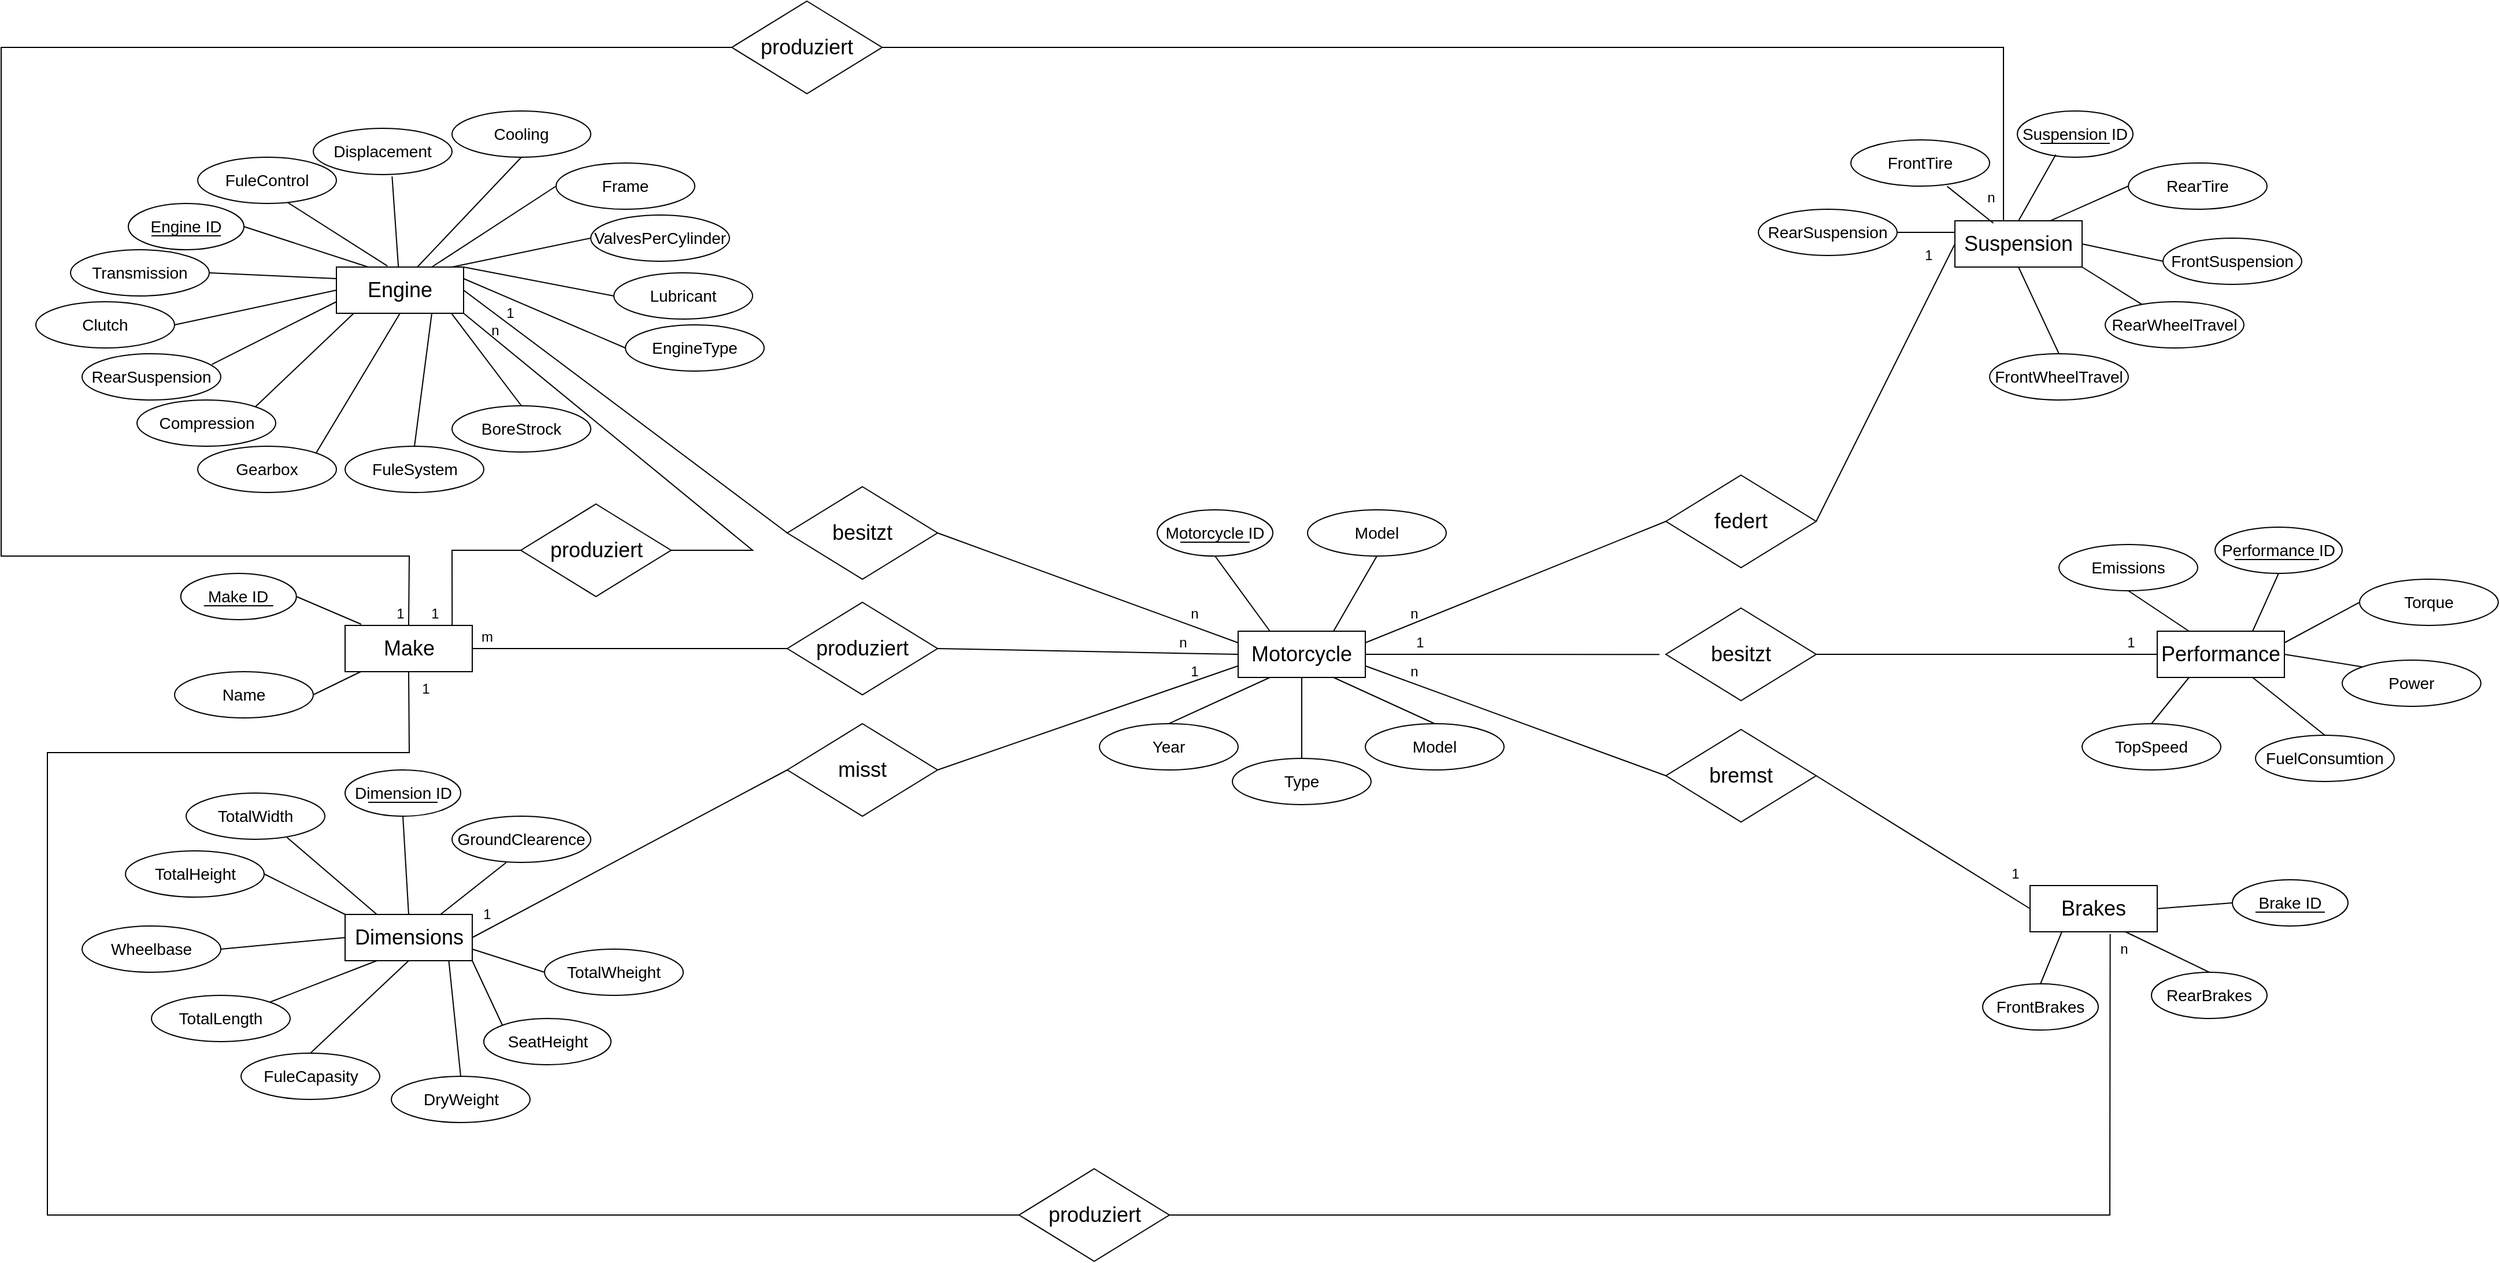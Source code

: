 <mxfile version="26.0.16">
  <diagram id="C5RBs43oDa-KdzZeNtuy" name="Page-1">
    <mxGraphModel dx="5002" dy="1732" grid="1" gridSize="10" guides="1" tooltips="1" connect="1" arrows="1" fold="1" page="1" pageScale="1" pageWidth="827" pageHeight="1169" math="0" shadow="0">
      <root>
        <mxCell id="WIyWlLk6GJQsqaUBKTNV-0" />
        <mxCell id="WIyWlLk6GJQsqaUBKTNV-1" parent="WIyWlLk6GJQsqaUBKTNV-0" />
        <mxCell id="6ca-6jNYplKiAOESxt2s-0" value="&lt;font style=&quot;font-size: 18px;&quot;&gt;Brakes&lt;/font&gt;" style="rounded=0;whiteSpace=wrap;html=1;" parent="WIyWlLk6GJQsqaUBKTNV-1" vertex="1">
          <mxGeometry x="355" y="765" width="110" height="40" as="geometry" />
        </mxCell>
        <mxCell id="6ca-6jNYplKiAOESxt2s-2" value="&lt;font style=&quot;font-size: 18px;&quot;&gt;Engine&lt;/font&gt;" style="rounded=0;whiteSpace=wrap;html=1;" parent="WIyWlLk6GJQsqaUBKTNV-1" vertex="1">
          <mxGeometry x="-1110" y="230" width="110" height="40" as="geometry" />
        </mxCell>
        <mxCell id="6ca-6jNYplKiAOESxt2s-6" value="&lt;font style=&quot;font-size: 18px;&quot;&gt;Suspension&lt;/font&gt;" style="rounded=0;whiteSpace=wrap;html=1;" parent="WIyWlLk6GJQsqaUBKTNV-1" vertex="1">
          <mxGeometry x="290" y="190" width="110" height="40" as="geometry" />
        </mxCell>
        <mxCell id="6ca-6jNYplKiAOESxt2s-8" value="&lt;font style=&quot;font-size: 18px;&quot;&gt;Motorcycle&lt;/font&gt;" style="rounded=0;whiteSpace=wrap;html=1;" parent="WIyWlLk6GJQsqaUBKTNV-1" vertex="1">
          <mxGeometry x="-330" y="545" width="110" height="40" as="geometry" />
        </mxCell>
        <mxCell id="6ca-6jNYplKiAOESxt2s-9" value="&lt;span style=&quot;font-size: 18px;&quot;&gt;Performance&lt;/span&gt;" style="rounded=0;whiteSpace=wrap;html=1;" parent="WIyWlLk6GJQsqaUBKTNV-1" vertex="1">
          <mxGeometry x="465" y="545" width="110" height="40" as="geometry" />
        </mxCell>
        <mxCell id="6ca-6jNYplKiAOESxt2s-10" value="&lt;font style=&quot;font-size: 18px;&quot;&gt;Dimensions&lt;/font&gt;" style="rounded=0;whiteSpace=wrap;html=1;" parent="WIyWlLk6GJQsqaUBKTNV-1" vertex="1">
          <mxGeometry x="-1102.5" y="790" width="110" height="40" as="geometry" />
        </mxCell>
        <mxCell id="6ca-6jNYplKiAOESxt2s-13" value="&lt;font style=&quot;font-size: 14px;&quot;&gt;FrontBrakes&lt;/font&gt;" style="ellipse;whiteSpace=wrap;html=1;align=center;" parent="WIyWlLk6GJQsqaUBKTNV-1" vertex="1">
          <mxGeometry x="314" y="850" width="100" height="40" as="geometry" />
        </mxCell>
        <mxCell id="6ca-6jNYplKiAOESxt2s-14" value="&lt;font style=&quot;font-size: 14px;&quot;&gt;RearBrakes&lt;/font&gt;" style="ellipse;whiteSpace=wrap;html=1;align=center;" parent="WIyWlLk6GJQsqaUBKTNV-1" vertex="1">
          <mxGeometry x="460" y="840" width="100" height="40" as="geometry" />
        </mxCell>
        <mxCell id="6ca-6jNYplKiAOESxt2s-19" value="" style="group" parent="WIyWlLk6GJQsqaUBKTNV-1" vertex="1" connectable="0">
          <mxGeometry x="530" y="760" width="100" height="40" as="geometry" />
        </mxCell>
        <mxCell id="6ca-6jNYplKiAOESxt2s-23" value="" style="group" parent="6ca-6jNYplKiAOESxt2s-19" vertex="1" connectable="0">
          <mxGeometry width="100" height="40" as="geometry" />
        </mxCell>
        <mxCell id="6ca-6jNYplKiAOESxt2s-12" value="&lt;font style=&quot;font-size: 14px;&quot;&gt;Brake ID&lt;/font&gt;" style="ellipse;whiteSpace=wrap;html=1;align=center;" parent="6ca-6jNYplKiAOESxt2s-23" vertex="1">
          <mxGeometry width="100" height="40" as="geometry" />
        </mxCell>
        <mxCell id="6ca-6jNYplKiAOESxt2s-18" value="" style="line;strokeWidth=1;rotatable=0;dashed=0;labelPosition=right;align=left;verticalAlign=middle;spacingTop=0;spacingLeft=6;points=[];portConstraint=eastwest;" parent="6ca-6jNYplKiAOESxt2s-23" vertex="1">
          <mxGeometry x="20" y="23" width="60" height="10" as="geometry" />
        </mxCell>
        <mxCell id="6ca-6jNYplKiAOESxt2s-25" value="" style="group" parent="WIyWlLk6GJQsqaUBKTNV-1" vertex="1" connectable="0">
          <mxGeometry x="344" y="95" width="100" height="40" as="geometry" />
        </mxCell>
        <mxCell id="6ca-6jNYplKiAOESxt2s-26" value="" style="group" parent="6ca-6jNYplKiAOESxt2s-25" vertex="1" connectable="0">
          <mxGeometry width="100" height="40" as="geometry" />
        </mxCell>
        <mxCell id="6ca-6jNYplKiAOESxt2s-27" value="&lt;font style=&quot;font-size: 14px;&quot;&gt;Suspension ID&lt;/font&gt;" style="ellipse;whiteSpace=wrap;html=1;align=center;" parent="6ca-6jNYplKiAOESxt2s-26" vertex="1">
          <mxGeometry width="100" height="40" as="geometry" />
        </mxCell>
        <mxCell id="6ca-6jNYplKiAOESxt2s-28" value="" style="line;strokeWidth=1;rotatable=0;dashed=0;labelPosition=right;align=left;verticalAlign=middle;spacingTop=0;spacingLeft=6;points=[];portConstraint=eastwest;" parent="6ca-6jNYplKiAOESxt2s-26" vertex="1">
          <mxGeometry x="20" y="23" width="60" height="10" as="geometry" />
        </mxCell>
        <mxCell id="6ca-6jNYplKiAOESxt2s-29" value="&lt;font style=&quot;font-size: 14px;&quot;&gt;FrontSuspension&lt;/font&gt;" style="ellipse;whiteSpace=wrap;html=1;align=center;" parent="WIyWlLk6GJQsqaUBKTNV-1" vertex="1">
          <mxGeometry x="470" y="205" width="120" height="40" as="geometry" />
        </mxCell>
        <mxCell id="6ca-6jNYplKiAOESxt2s-30" value="&lt;font style=&quot;font-size: 14px;&quot;&gt;RearSuspension&lt;/font&gt;" style="ellipse;whiteSpace=wrap;html=1;align=center;" parent="WIyWlLk6GJQsqaUBKTNV-1" vertex="1">
          <mxGeometry x="120" y="180" width="120" height="40" as="geometry" />
        </mxCell>
        <mxCell id="6ca-6jNYplKiAOESxt2s-31" value="&lt;span style=&quot;font-size: 14px;&quot;&gt;RearWheelTravel&lt;/span&gt;" style="ellipse;whiteSpace=wrap;html=1;align=center;" parent="WIyWlLk6GJQsqaUBKTNV-1" vertex="1">
          <mxGeometry x="420" y="260" width="120" height="40" as="geometry" />
        </mxCell>
        <mxCell id="6ca-6jNYplKiAOESxt2s-32" value="&lt;span style=&quot;font-size: 14px;&quot;&gt;FrontWheelTravel&lt;/span&gt;" style="ellipse;whiteSpace=wrap;html=1;align=center;" parent="WIyWlLk6GJQsqaUBKTNV-1" vertex="1">
          <mxGeometry x="320" y="305" width="120" height="40" as="geometry" />
        </mxCell>
        <mxCell id="6ca-6jNYplKiAOESxt2s-33" value="&lt;span style=&quot;font-size: 14px;&quot;&gt;RearTire&lt;/span&gt;" style="ellipse;whiteSpace=wrap;html=1;align=center;" parent="WIyWlLk6GJQsqaUBKTNV-1" vertex="1">
          <mxGeometry x="440" y="140" width="120" height="40" as="geometry" />
        </mxCell>
        <mxCell id="6ca-6jNYplKiAOESxt2s-34" value="&lt;span style=&quot;font-size: 14px;&quot;&gt;FrontTire&lt;/span&gt;" style="ellipse;whiteSpace=wrap;html=1;align=center;" parent="WIyWlLk6GJQsqaUBKTNV-1" vertex="1">
          <mxGeometry x="200" y="120" width="120" height="40" as="geometry" />
        </mxCell>
        <mxCell id="6ca-6jNYplKiAOESxt2s-35" value="" style="group" parent="WIyWlLk6GJQsqaUBKTNV-1" vertex="1" connectable="0">
          <mxGeometry x="-1290" y="175" width="100" height="40" as="geometry" />
        </mxCell>
        <mxCell id="6ca-6jNYplKiAOESxt2s-36" value="" style="group" parent="6ca-6jNYplKiAOESxt2s-35" vertex="1" connectable="0">
          <mxGeometry width="100" height="40" as="geometry" />
        </mxCell>
        <mxCell id="6ca-6jNYplKiAOESxt2s-37" value="&lt;font style=&quot;font-size: 14px;&quot;&gt;Engine ID&lt;/font&gt;" style="ellipse;whiteSpace=wrap;html=1;align=center;" parent="6ca-6jNYplKiAOESxt2s-36" vertex="1">
          <mxGeometry width="100" height="40" as="geometry" />
        </mxCell>
        <mxCell id="6ca-6jNYplKiAOESxt2s-38" value="" style="line;strokeWidth=1;rotatable=0;dashed=0;labelPosition=right;align=left;verticalAlign=middle;spacingTop=0;spacingLeft=6;points=[];portConstraint=eastwest;" parent="6ca-6jNYplKiAOESxt2s-36" vertex="1">
          <mxGeometry x="20" y="23" width="60" height="10" as="geometry" />
        </mxCell>
        <mxCell id="6ca-6jNYplKiAOESxt2s-39" value="&lt;span style=&quot;font-size: 14px;&quot;&gt;Displacement&lt;/span&gt;&lt;span style=&quot;color: rgba(0, 0, 0, 0); font-family: monospace; font-size: 0px; text-align: start; text-wrap: nowrap;&quot;&gt;%3CmxGraphModel%3E%3Croot%3E%3CmxCell%20id%3D%220%22%2F%3E%3CmxCell%20id%3D%221%22%20parent%3D%220%22%2F%3E%3CmxCell%20id%3D%222%22%20value%3D%22%26lt%3Bfont%20style%3D%26quot%3Bfont-size%3A%2014px%3B%26quot%3B%26gt%3BRearSuspension%26lt%3B%2Ffont%26gt%3B%22%20style%3D%22ellipse%3BwhiteSpace%3Dwrap%3Bhtml%3D1%3Balign%3Dcenter%3B%22%20vertex%3D%221%22%20parent%3D%221%22%3E%3CmxGeometry%20x%3D%22550%22%20y%3D%22520%22%20width%3D%22120%22%20height%3D%2240%22%20as%3D%22geometry%22%2F%3E%3C%2FmxCell%3E%3C%2Froot%3E%3C%2FmxGraphModel%3E&lt;/span&gt;" style="ellipse;whiteSpace=wrap;html=1;align=center;" parent="WIyWlLk6GJQsqaUBKTNV-1" vertex="1">
          <mxGeometry x="-1130" y="110" width="120" height="40" as="geometry" />
        </mxCell>
        <mxCell id="6ca-6jNYplKiAOESxt2s-40" value="&lt;font style=&quot;font-size: 14px;&quot;&gt;RearSuspension&lt;/font&gt;" style="ellipse;whiteSpace=wrap;html=1;align=center;" parent="WIyWlLk6GJQsqaUBKTNV-1" vertex="1">
          <mxGeometry x="-1330" y="305" width="120" height="40" as="geometry" />
        </mxCell>
        <mxCell id="6ca-6jNYplKiAOESxt2s-41" value="&lt;span style=&quot;font-size: 14px;&quot;&gt;EngineType&lt;/span&gt;" style="ellipse;whiteSpace=wrap;html=1;align=center;" parent="WIyWlLk6GJQsqaUBKTNV-1" vertex="1">
          <mxGeometry x="-860" y="280" width="120" height="40" as="geometry" />
        </mxCell>
        <mxCell id="6ca-6jNYplKiAOESxt2s-42" value="&lt;span style=&quot;font-size: 14px;&quot;&gt;Compression&lt;/span&gt;" style="ellipse;whiteSpace=wrap;html=1;align=center;" parent="WIyWlLk6GJQsqaUBKTNV-1" vertex="1">
          <mxGeometry x="-1282.5" y="345" width="120" height="40" as="geometry" />
        </mxCell>
        <mxCell id="6ca-6jNYplKiAOESxt2s-43" value="&lt;span style=&quot;font-size: 14px;&quot;&gt;BoreStrock&lt;/span&gt;" style="ellipse;whiteSpace=wrap;html=1;align=center;" parent="WIyWlLk6GJQsqaUBKTNV-1" vertex="1">
          <mxGeometry x="-1010" y="350" width="120" height="40" as="geometry" />
        </mxCell>
        <mxCell id="6ca-6jNYplKiAOESxt2s-44" value="&lt;span style=&quot;font-size: 14px;&quot;&gt;ValvesPerCylinder&lt;/span&gt;" style="ellipse;whiteSpace=wrap;html=1;align=center;" parent="WIyWlLk6GJQsqaUBKTNV-1" vertex="1">
          <mxGeometry x="-890" y="185" width="120" height="40" as="geometry" />
        </mxCell>
        <mxCell id="6ca-6jNYplKiAOESxt2s-45" value="&lt;span style=&quot;font-size: 14px;&quot;&gt;FuleSystem&lt;/span&gt;" style="ellipse;whiteSpace=wrap;html=1;align=center;" parent="WIyWlLk6GJQsqaUBKTNV-1" vertex="1">
          <mxGeometry x="-1102.5" y="385" width="120" height="40" as="geometry" />
        </mxCell>
        <mxCell id="6ca-6jNYplKiAOESxt2s-46" value="&lt;span style=&quot;font-size: 14px;&quot;&gt;FuleControl&lt;/span&gt;" style="ellipse;whiteSpace=wrap;html=1;align=center;" parent="WIyWlLk6GJQsqaUBKTNV-1" vertex="1">
          <mxGeometry x="-1230" y="135" width="120" height="40" as="geometry" />
        </mxCell>
        <mxCell id="6ca-6jNYplKiAOESxt2s-47" value="&lt;span style=&quot;font-size: 14px;&quot;&gt;Lubricant&lt;/span&gt;" style="ellipse;whiteSpace=wrap;html=1;align=center;" parent="WIyWlLk6GJQsqaUBKTNV-1" vertex="1">
          <mxGeometry x="-870" y="235" width="120" height="40" as="geometry" />
        </mxCell>
        <mxCell id="6ca-6jNYplKiAOESxt2s-48" value="&lt;span style=&quot;font-size: 14px;&quot;&gt;Cooling&lt;/span&gt;" style="ellipse;whiteSpace=wrap;html=1;align=center;" parent="WIyWlLk6GJQsqaUBKTNV-1" vertex="1">
          <mxGeometry x="-1010" y="95" width="120" height="40" as="geometry" />
        </mxCell>
        <mxCell id="6ca-6jNYplKiAOESxt2s-49" value="&lt;span style=&quot;font-size: 14px;&quot;&gt;Gearbox&lt;/span&gt;" style="ellipse;whiteSpace=wrap;html=1;align=center;" parent="WIyWlLk6GJQsqaUBKTNV-1" vertex="1">
          <mxGeometry x="-1230" y="385" width="120" height="40" as="geometry" />
        </mxCell>
        <mxCell id="6ca-6jNYplKiAOESxt2s-50" value="&lt;span style=&quot;font-size: 14px;&quot;&gt;Transmission&lt;/span&gt;" style="ellipse;whiteSpace=wrap;html=1;align=center;" parent="WIyWlLk6GJQsqaUBKTNV-1" vertex="1">
          <mxGeometry x="-1340" y="215" width="120" height="40" as="geometry" />
        </mxCell>
        <mxCell id="6ca-6jNYplKiAOESxt2s-51" value="&lt;span style=&quot;font-size: 14px;&quot;&gt;Clutch&lt;/span&gt;" style="ellipse;whiteSpace=wrap;html=1;align=center;" parent="WIyWlLk6GJQsqaUBKTNV-1" vertex="1">
          <mxGeometry x="-1370" y="260" width="120" height="40" as="geometry" />
        </mxCell>
        <mxCell id="6ca-6jNYplKiAOESxt2s-52" value="&lt;span style=&quot;font-size: 14px;&quot;&gt;Frame&lt;/span&gt;" style="ellipse;whiteSpace=wrap;html=1;align=center;" parent="WIyWlLk6GJQsqaUBKTNV-1" vertex="1">
          <mxGeometry x="-920" y="140" width="120" height="40" as="geometry" />
        </mxCell>
        <mxCell id="6ca-6jNYplKiAOESxt2s-56" value="" style="group" parent="WIyWlLk6GJQsqaUBKTNV-1" vertex="1" connectable="0">
          <mxGeometry x="-400" y="440" width="100" height="40" as="geometry" />
        </mxCell>
        <mxCell id="6ca-6jNYplKiAOESxt2s-57" value="" style="group" parent="6ca-6jNYplKiAOESxt2s-56" vertex="1" connectable="0">
          <mxGeometry width="100" height="40" as="geometry" />
        </mxCell>
        <mxCell id="6ca-6jNYplKiAOESxt2s-58" value="&lt;font style=&quot;font-size: 14px;&quot;&gt;Motorcycle ID&lt;/font&gt;" style="ellipse;whiteSpace=wrap;html=1;align=center;" parent="6ca-6jNYplKiAOESxt2s-57" vertex="1">
          <mxGeometry width="100" height="40" as="geometry" />
        </mxCell>
        <mxCell id="6ca-6jNYplKiAOESxt2s-59" value="" style="line;strokeWidth=1;rotatable=0;dashed=0;labelPosition=right;align=left;verticalAlign=middle;spacingTop=0;spacingLeft=6;points=[];portConstraint=eastwest;" parent="6ca-6jNYplKiAOESxt2s-57" vertex="1">
          <mxGeometry x="20" y="23" width="60" height="10" as="geometry" />
        </mxCell>
        <mxCell id="6ca-6jNYplKiAOESxt2s-61" value="&lt;span style=&quot;font-size: 14px;&quot;&gt;Model&lt;/span&gt;" style="ellipse;whiteSpace=wrap;html=1;align=center;" parent="WIyWlLk6GJQsqaUBKTNV-1" vertex="1">
          <mxGeometry x="-270" y="440" width="120" height="40" as="geometry" />
        </mxCell>
        <mxCell id="6ca-6jNYplKiAOESxt2s-62" value="&lt;span style=&quot;font-size: 14px;&quot;&gt;Year&lt;/span&gt;" style="ellipse;whiteSpace=wrap;html=1;align=center;" parent="WIyWlLk6GJQsqaUBKTNV-1" vertex="1">
          <mxGeometry x="-450" y="625" width="120" height="40" as="geometry" />
        </mxCell>
        <mxCell id="6ca-6jNYplKiAOESxt2s-63" value="&lt;span style=&quot;font-size: 14px;&quot;&gt;Type&lt;/span&gt;" style="ellipse;whiteSpace=wrap;html=1;align=center;" parent="WIyWlLk6GJQsqaUBKTNV-1" vertex="1">
          <mxGeometry x="-335" y="655" width="120" height="40" as="geometry" />
        </mxCell>
        <mxCell id="6ca-6jNYplKiAOESxt2s-65" value="&lt;span style=&quot;font-size: 14px;&quot;&gt;Model&lt;/span&gt;" style="ellipse;whiteSpace=wrap;html=1;align=center;" parent="WIyWlLk6GJQsqaUBKTNV-1" vertex="1">
          <mxGeometry x="-220" y="625" width="120" height="40" as="geometry" />
        </mxCell>
        <mxCell id="6ca-6jNYplKiAOESxt2s-66" value="" style="group" parent="WIyWlLk6GJQsqaUBKTNV-1" vertex="1" connectable="0">
          <mxGeometry x="-1102.5" y="665" width="100" height="40" as="geometry" />
        </mxCell>
        <mxCell id="6ca-6jNYplKiAOESxt2s-67" value="" style="group" parent="6ca-6jNYplKiAOESxt2s-66" vertex="1" connectable="0">
          <mxGeometry width="100" height="40" as="geometry" />
        </mxCell>
        <mxCell id="6ca-6jNYplKiAOESxt2s-68" value="&lt;font style=&quot;font-size: 14px;&quot;&gt;Dimension ID&lt;/font&gt;" style="ellipse;whiteSpace=wrap;html=1;align=center;" parent="6ca-6jNYplKiAOESxt2s-67" vertex="1">
          <mxGeometry width="100" height="40" as="geometry" />
        </mxCell>
        <mxCell id="6ca-6jNYplKiAOESxt2s-69" value="" style="line;strokeWidth=1;rotatable=0;dashed=0;labelPosition=right;align=left;verticalAlign=middle;spacingTop=0;spacingLeft=6;points=[];portConstraint=eastwest;" parent="6ca-6jNYplKiAOESxt2s-67" vertex="1">
          <mxGeometry x="20" y="23" width="60" height="10" as="geometry" />
        </mxCell>
        <mxCell id="6ca-6jNYplKiAOESxt2s-74" value="&lt;span style=&quot;font-size: 14px;&quot;&gt;SeatHeight&lt;/span&gt;" style="ellipse;whiteSpace=wrap;html=1;align=center;" parent="WIyWlLk6GJQsqaUBKTNV-1" vertex="1">
          <mxGeometry x="-982.5" y="880" width="110" height="40" as="geometry" />
        </mxCell>
        <mxCell id="6ca-6jNYplKiAOESxt2s-75" value="&lt;span style=&quot;font-size: 14px;&quot;&gt;GroundClearence&lt;/span&gt;" style="ellipse;whiteSpace=wrap;html=1;align=center;" parent="WIyWlLk6GJQsqaUBKTNV-1" vertex="1">
          <mxGeometry x="-1010" y="705" width="120" height="40" as="geometry" />
        </mxCell>
        <mxCell id="6ca-6jNYplKiAOESxt2s-76" value="&lt;span style=&quot;font-size: 14px;&quot;&gt;Wheelbase&lt;/span&gt;" style="ellipse;whiteSpace=wrap;html=1;align=center;" parent="WIyWlLk6GJQsqaUBKTNV-1" vertex="1">
          <mxGeometry x="-1330" y="800" width="120" height="40" as="geometry" />
        </mxCell>
        <mxCell id="6ca-6jNYplKiAOESxt2s-77" value="&lt;span style=&quot;font-size: 14px;&quot;&gt;FuleCapasity&lt;/span&gt;" style="ellipse;whiteSpace=wrap;html=1;align=center;" parent="WIyWlLk6GJQsqaUBKTNV-1" vertex="1">
          <mxGeometry x="-1192.5" y="910" width="120" height="40" as="geometry" />
        </mxCell>
        <mxCell id="6ca-6jNYplKiAOESxt2s-78" value="&lt;span style=&quot;font-size: 14px;&quot;&gt;TotalWheight&lt;/span&gt;" style="ellipse;whiteSpace=wrap;html=1;align=center;" parent="WIyWlLk6GJQsqaUBKTNV-1" vertex="1">
          <mxGeometry x="-930" y="820" width="120" height="40" as="geometry" />
        </mxCell>
        <mxCell id="6ca-6jNYplKiAOESxt2s-79" value="&lt;span style=&quot;font-size: 14px;&quot;&gt;TotalHeight&lt;/span&gt;" style="ellipse;whiteSpace=wrap;html=1;align=center;" parent="WIyWlLk6GJQsqaUBKTNV-1" vertex="1">
          <mxGeometry x="-1292.5" y="735" width="120" height="40" as="geometry" />
        </mxCell>
        <mxCell id="6ca-6jNYplKiAOESxt2s-80" value="&lt;span style=&quot;font-size: 14px;&quot;&gt;TotalLength&lt;/span&gt;" style="ellipse;whiteSpace=wrap;html=1;align=center;" parent="WIyWlLk6GJQsqaUBKTNV-1" vertex="1">
          <mxGeometry x="-1270" y="860" width="120" height="40" as="geometry" />
        </mxCell>
        <mxCell id="6ca-6jNYplKiAOESxt2s-81" value="&lt;span style=&quot;font-size: 14px;&quot;&gt;TotalWidth&lt;/span&gt;" style="ellipse;whiteSpace=wrap;html=1;align=center;" parent="WIyWlLk6GJQsqaUBKTNV-1" vertex="1">
          <mxGeometry x="-1240" y="685" width="120" height="40" as="geometry" />
        </mxCell>
        <mxCell id="6ca-6jNYplKiAOESxt2s-82" value="&lt;span style=&quot;font-size: 14px;&quot;&gt;DryWeight&lt;/span&gt;" style="ellipse;whiteSpace=wrap;html=1;align=center;" parent="WIyWlLk6GJQsqaUBKTNV-1" vertex="1">
          <mxGeometry x="-1062.5" y="930" width="120" height="40" as="geometry" />
        </mxCell>
        <mxCell id="6ca-6jNYplKiAOESxt2s-84" value="" style="group" parent="WIyWlLk6GJQsqaUBKTNV-1" vertex="1" connectable="0">
          <mxGeometry x="515" y="455" width="110" height="40" as="geometry" />
        </mxCell>
        <mxCell id="6ca-6jNYplKiAOESxt2s-85" value="&lt;font style=&quot;font-size: 14px;&quot;&gt;Performance ID&lt;/font&gt;" style="ellipse;whiteSpace=wrap;html=1;align=center;" parent="6ca-6jNYplKiAOESxt2s-84" vertex="1">
          <mxGeometry width="110.0" height="40" as="geometry" />
        </mxCell>
        <mxCell id="6ca-6jNYplKiAOESxt2s-86" value="" style="line;strokeWidth=1;rotatable=0;dashed=0;labelPosition=right;align=left;verticalAlign=middle;spacingTop=0;spacingLeft=6;points=[];portConstraint=eastwest;" parent="6ca-6jNYplKiAOESxt2s-84" vertex="1">
          <mxGeometry x="16.92" y="23" width="73.08" height="10" as="geometry" />
        </mxCell>
        <mxCell id="6ca-6jNYplKiAOESxt2s-87" value="&lt;span style=&quot;font-size: 14px;&quot;&gt;Power&lt;/span&gt;" style="ellipse;whiteSpace=wrap;html=1;align=center;" parent="WIyWlLk6GJQsqaUBKTNV-1" vertex="1">
          <mxGeometry x="625" y="570" width="120" height="40" as="geometry" />
        </mxCell>
        <mxCell id="6ca-6jNYplKiAOESxt2s-88" value="&lt;span style=&quot;font-size: 14px;&quot;&gt;Torque&lt;/span&gt;" style="ellipse;whiteSpace=wrap;html=1;align=center;" parent="WIyWlLk6GJQsqaUBKTNV-1" vertex="1">
          <mxGeometry x="640" y="500" width="120" height="40" as="geometry" />
        </mxCell>
        <mxCell id="6ca-6jNYplKiAOESxt2s-89" value="&lt;span style=&quot;font-size: 14px;&quot;&gt;TopSpeed&lt;/span&gt;" style="ellipse;whiteSpace=wrap;html=1;align=center;" parent="WIyWlLk6GJQsqaUBKTNV-1" vertex="1">
          <mxGeometry x="400" y="625" width="120" height="40" as="geometry" />
        </mxCell>
        <mxCell id="6ca-6jNYplKiAOESxt2s-90" value="&lt;span style=&quot;font-size: 14px;&quot;&gt;FuelConsumtion&lt;/span&gt;" style="ellipse;whiteSpace=wrap;html=1;align=center;" parent="WIyWlLk6GJQsqaUBKTNV-1" vertex="1">
          <mxGeometry x="550" y="635" width="120" height="40" as="geometry" />
        </mxCell>
        <mxCell id="6ca-6jNYplKiAOESxt2s-91" value="&lt;span style=&quot;font-size: 14px;&quot;&gt;Emissions&lt;/span&gt;" style="ellipse;whiteSpace=wrap;html=1;align=center;" parent="WIyWlLk6GJQsqaUBKTNV-1" vertex="1">
          <mxGeometry x="380" y="470" width="120" height="40" as="geometry" />
        </mxCell>
        <mxCell id="_w1U7veLrTmLLH9kfXpN-4" value="" style="endArrow=none;html=1;rounded=0;exitX=0.75;exitY=1;exitDx=0;exitDy=0;entryX=0.5;entryY=0;entryDx=0;entryDy=0;" parent="WIyWlLk6GJQsqaUBKTNV-1" source="6ca-6jNYplKiAOESxt2s-8" target="6ca-6jNYplKiAOESxt2s-65" edge="1">
          <mxGeometry width="50" height="50" relative="1" as="geometry">
            <mxPoint x="-170" y="600" as="sourcePoint" />
            <mxPoint x="-120" y="550" as="targetPoint" />
          </mxGeometry>
        </mxCell>
        <mxCell id="_w1U7veLrTmLLH9kfXpN-5" value="" style="endArrow=none;html=1;rounded=0;exitX=0.5;exitY=1;exitDx=0;exitDy=0;entryX=0.5;entryY=0;entryDx=0;entryDy=0;" parent="WIyWlLk6GJQsqaUBKTNV-1" source="6ca-6jNYplKiAOESxt2s-8" target="6ca-6jNYplKiAOESxt2s-63" edge="1">
          <mxGeometry width="50" height="50" relative="1" as="geometry">
            <mxPoint x="-300" y="610" as="sourcePoint" />
            <mxPoint x="-213" y="650" as="targetPoint" />
          </mxGeometry>
        </mxCell>
        <mxCell id="_w1U7veLrTmLLH9kfXpN-6" value="" style="endArrow=none;html=1;rounded=0;exitX=0.25;exitY=1;exitDx=0;exitDy=0;entryX=0.5;entryY=0;entryDx=0;entryDy=0;" parent="WIyWlLk6GJQsqaUBKTNV-1" source="6ca-6jNYplKiAOESxt2s-8" target="6ca-6jNYplKiAOESxt2s-62" edge="1">
          <mxGeometry width="50" height="50" relative="1" as="geometry">
            <mxPoint x="-227" y="605" as="sourcePoint" />
            <mxPoint x="-140" y="645" as="targetPoint" />
          </mxGeometry>
        </mxCell>
        <mxCell id="_w1U7veLrTmLLH9kfXpN-7" value="" style="endArrow=none;html=1;rounded=0;exitX=0.5;exitY=1;exitDx=0;exitDy=0;entryX=0.25;entryY=0;entryDx=0;entryDy=0;" parent="WIyWlLk6GJQsqaUBKTNV-1" source="6ca-6jNYplKiAOESxt2s-58" target="6ca-6jNYplKiAOESxt2s-8" edge="1">
          <mxGeometry width="50" height="50" relative="1" as="geometry">
            <mxPoint x="-280" y="450" as="sourcePoint" />
            <mxPoint x="-300" y="540" as="targetPoint" />
          </mxGeometry>
        </mxCell>
        <mxCell id="_w1U7veLrTmLLH9kfXpN-8" value="" style="endArrow=none;html=1;rounded=0;entryX=0.75;entryY=0;entryDx=0;entryDy=0;exitX=0.5;exitY=1;exitDx=0;exitDy=0;" parent="WIyWlLk6GJQsqaUBKTNV-1" source="6ca-6jNYplKiAOESxt2s-61" target="6ca-6jNYplKiAOESxt2s-8" edge="1">
          <mxGeometry width="50" height="50" relative="1" as="geometry">
            <mxPoint x="-265" y="455" as="sourcePoint" />
            <mxPoint x="-265" y="555" as="targetPoint" />
          </mxGeometry>
        </mxCell>
        <mxCell id="_w1U7veLrTmLLH9kfXpN-11" value="" style="endArrow=none;html=1;rounded=0;exitX=0;exitY=0.75;exitDx=0;exitDy=0;entryX=1;entryY=0.5;entryDx=0;entryDy=0;" parent="WIyWlLk6GJQsqaUBKTNV-1" source="6ca-6jNYplKiAOESxt2s-8" target="_w1U7veLrTmLLH9kfXpN-13" edge="1">
          <mxGeometry width="50" height="50" relative="1" as="geometry">
            <mxPoint x="-445" y="565" as="sourcePoint" />
            <mxPoint x="-540" y="630" as="targetPoint" />
          </mxGeometry>
        </mxCell>
        <mxCell id="_w1U7veLrTmLLH9kfXpN-13" value="&lt;font style=&quot;font-size: 18px;&quot;&gt;misst&lt;/font&gt;" style="rhombus;whiteSpace=wrap;html=1;" parent="WIyWlLk6GJQsqaUBKTNV-1" vertex="1">
          <mxGeometry x="-720" y="625" width="130" height="80" as="geometry" />
        </mxCell>
        <mxCell id="_w1U7veLrTmLLH9kfXpN-14" value="&lt;font style=&quot;font-size: 18px;&quot;&gt;besitzt&lt;/font&gt;" style="rhombus;whiteSpace=wrap;html=1;" parent="WIyWlLk6GJQsqaUBKTNV-1" vertex="1">
          <mxGeometry x="-720" y="420" width="130" height="80" as="geometry" />
        </mxCell>
        <mxCell id="_w1U7veLrTmLLH9kfXpN-15" value="&lt;font style=&quot;font-size: 18px;&quot;&gt;bremst&lt;/font&gt;" style="rhombus;whiteSpace=wrap;html=1;" parent="WIyWlLk6GJQsqaUBKTNV-1" vertex="1">
          <mxGeometry x="40" y="630" width="130" height="80" as="geometry" />
        </mxCell>
        <mxCell id="_w1U7veLrTmLLH9kfXpN-16" value="&lt;font style=&quot;font-size: 18px;&quot;&gt;federt&lt;/font&gt;" style="rhombus;whiteSpace=wrap;html=1;" parent="WIyWlLk6GJQsqaUBKTNV-1" vertex="1">
          <mxGeometry x="40" y="410" width="130" height="80" as="geometry" />
        </mxCell>
        <mxCell id="_w1U7veLrTmLLH9kfXpN-17" value="" style="endArrow=none;html=1;rounded=0;exitX=0;exitY=0.25;exitDx=0;exitDy=0;entryX=1;entryY=0.5;entryDx=0;entryDy=0;" parent="WIyWlLk6GJQsqaUBKTNV-1" source="6ca-6jNYplKiAOESxt2s-8" target="_w1U7veLrTmLLH9kfXpN-14" edge="1">
          <mxGeometry width="50" height="50" relative="1" as="geometry">
            <mxPoint x="-414" y="495" as="sourcePoint" />
            <mxPoint x="-674" y="585" as="targetPoint" />
          </mxGeometry>
        </mxCell>
        <mxCell id="_w1U7veLrTmLLH9kfXpN-18" value="&lt;font style=&quot;font-size: 18px;&quot;&gt;besitzt&lt;/font&gt;" style="rhombus;whiteSpace=wrap;html=1;" parent="WIyWlLk6GJQsqaUBKTNV-1" vertex="1">
          <mxGeometry x="40" y="525" width="130" height="80" as="geometry" />
        </mxCell>
        <mxCell id="_w1U7veLrTmLLH9kfXpN-19" value="" style="endArrow=none;html=1;rounded=0;exitX=0;exitY=0.5;exitDx=0;exitDy=0;entryX=1;entryY=0.75;entryDx=0;entryDy=0;" parent="WIyWlLk6GJQsqaUBKTNV-1" source="_w1U7veLrTmLLH9kfXpN-15" target="6ca-6jNYplKiAOESxt2s-8" edge="1">
          <mxGeometry width="50" height="50" relative="1" as="geometry">
            <mxPoint x="70" y="650" as="sourcePoint" />
            <mxPoint x="-190" y="545" as="targetPoint" />
          </mxGeometry>
        </mxCell>
        <mxCell id="_w1U7veLrTmLLH9kfXpN-20" value="" style="endArrow=none;html=1;rounded=0;exitX=0;exitY=0.5;exitDx=0;exitDy=0;entryX=1;entryY=0.25;entryDx=0;entryDy=0;" parent="WIyWlLk6GJQsqaUBKTNV-1" source="_w1U7veLrTmLLH9kfXpN-16" target="6ca-6jNYplKiAOESxt2s-8" edge="1">
          <mxGeometry width="50" height="50" relative="1" as="geometry">
            <mxPoint x="-310" y="575" as="sourcePoint" />
            <mxPoint x="-570" y="470" as="targetPoint" />
          </mxGeometry>
        </mxCell>
        <mxCell id="_w1U7veLrTmLLH9kfXpN-22" value="" style="endArrow=none;html=1;rounded=0;exitX=0;exitY=0.5;exitDx=0;exitDy=0;entryX=1;entryY=0.5;entryDx=0;entryDy=0;" parent="WIyWlLk6GJQsqaUBKTNV-1" source="_w1U7veLrTmLLH9kfXpN-14" target="6ca-6jNYplKiAOESxt2s-2" edge="1">
          <mxGeometry width="50" height="50" relative="1" as="geometry">
            <mxPoint x="-712.5" y="410" as="sourcePoint" />
            <mxPoint x="-972.5" y="315" as="targetPoint" />
          </mxGeometry>
        </mxCell>
        <mxCell id="_w1U7veLrTmLLH9kfXpN-23" value="" style="endArrow=none;html=1;rounded=0;exitX=0;exitY=0.5;exitDx=0;exitDy=0;entryX=1;entryY=0.5;entryDx=0;entryDy=0;" parent="WIyWlLk6GJQsqaUBKTNV-1" source="_w1U7veLrTmLLH9kfXpN-13" target="6ca-6jNYplKiAOESxt2s-10" edge="1">
          <mxGeometry width="50" height="50" relative="1" as="geometry">
            <mxPoint x="-710" y="470" as="sourcePoint" />
            <mxPoint x="-942" y="320" as="targetPoint" />
          </mxGeometry>
        </mxCell>
        <mxCell id="_w1U7veLrTmLLH9kfXpN-24" value="" style="endArrow=none;html=1;rounded=0;exitX=1;exitY=0.5;exitDx=0;exitDy=0;entryX=0;entryY=0.5;entryDx=0;entryDy=0;" parent="WIyWlLk6GJQsqaUBKTNV-1" source="_w1U7veLrTmLLH9kfXpN-16" target="6ca-6jNYplKiAOESxt2s-6" edge="1">
          <mxGeometry width="50" height="50" relative="1" as="geometry">
            <mxPoint x="-700" y="480" as="sourcePoint" />
            <mxPoint x="-932" y="330" as="targetPoint" />
          </mxGeometry>
        </mxCell>
        <mxCell id="_w1U7veLrTmLLH9kfXpN-25" value="" style="endArrow=none;html=1;rounded=0;exitX=1;exitY=0.5;exitDx=0;exitDy=0;entryX=0;entryY=0.5;entryDx=0;entryDy=0;" parent="WIyWlLk6GJQsqaUBKTNV-1" source="_w1U7veLrTmLLH9kfXpN-18" target="6ca-6jNYplKiAOESxt2s-9" edge="1">
          <mxGeometry width="50" height="50" relative="1" as="geometry">
            <mxPoint x="-690" y="490" as="sourcePoint" />
            <mxPoint x="-922" y="340" as="targetPoint" />
          </mxGeometry>
        </mxCell>
        <mxCell id="_w1U7veLrTmLLH9kfXpN-26" value="" style="endArrow=none;html=1;rounded=0;exitX=1;exitY=0.5;exitDx=0;exitDy=0;entryX=0;entryY=0.5;entryDx=0;entryDy=0;" parent="WIyWlLk6GJQsqaUBKTNV-1" source="_w1U7veLrTmLLH9kfXpN-15" target="6ca-6jNYplKiAOESxt2s-0" edge="1">
          <mxGeometry width="50" height="50" relative="1" as="geometry">
            <mxPoint x="-680" y="500" as="sourcePoint" />
            <mxPoint x="-912" y="350" as="targetPoint" />
          </mxGeometry>
        </mxCell>
        <mxCell id="_w1U7veLrTmLLH9kfXpN-31" value="" style="endArrow=none;html=1;rounded=0;exitX=1;exitY=0.75;exitDx=0;exitDy=0;entryX=0;entryY=0.5;entryDx=0;entryDy=0;" parent="WIyWlLk6GJQsqaUBKTNV-1" source="6ca-6jNYplKiAOESxt2s-10" target="6ca-6jNYplKiAOESxt2s-78" edge="1">
          <mxGeometry width="50" height="50" relative="1" as="geometry">
            <mxPoint x="-1030" y="830" as="sourcePoint" />
            <mxPoint x="-1030" y="900" as="targetPoint" />
          </mxGeometry>
        </mxCell>
        <mxCell id="_w1U7veLrTmLLH9kfXpN-32" value="" style="endArrow=none;html=1;rounded=0;entryX=0;entryY=0;entryDx=0;entryDy=0;exitX=1;exitY=1;exitDx=0;exitDy=0;" parent="WIyWlLk6GJQsqaUBKTNV-1" source="6ca-6jNYplKiAOESxt2s-10" target="6ca-6jNYplKiAOESxt2s-74" edge="1">
          <mxGeometry width="50" height="50" relative="1" as="geometry">
            <mxPoint x="-1000" y="840" as="sourcePoint" />
            <mxPoint x="-920" y="850" as="targetPoint" />
          </mxGeometry>
        </mxCell>
        <mxCell id="_w1U7veLrTmLLH9kfXpN-33" value="" style="endArrow=none;html=1;rounded=0;entryX=0.5;entryY=0;entryDx=0;entryDy=0;exitX=0.816;exitY=1.009;exitDx=0;exitDy=0;exitPerimeter=0;" parent="WIyWlLk6GJQsqaUBKTNV-1" source="6ca-6jNYplKiAOESxt2s-10" target="6ca-6jNYplKiAOESxt2s-82" edge="1">
          <mxGeometry width="50" height="50" relative="1" as="geometry">
            <mxPoint x="-983" y="840" as="sourcePoint" />
            <mxPoint x="-956" y="896" as="targetPoint" />
          </mxGeometry>
        </mxCell>
        <mxCell id="_w1U7veLrTmLLH9kfXpN-34" value="" style="endArrow=none;html=1;rounded=0;entryX=0.5;entryY=0;entryDx=0;entryDy=0;exitX=0.5;exitY=1;exitDx=0;exitDy=0;" parent="WIyWlLk6GJQsqaUBKTNV-1" source="6ca-6jNYplKiAOESxt2s-10" target="6ca-6jNYplKiAOESxt2s-77" edge="1">
          <mxGeometry width="50" height="50" relative="1" as="geometry">
            <mxPoint x="-973" y="850" as="sourcePoint" />
            <mxPoint x="-946" y="906" as="targetPoint" />
          </mxGeometry>
        </mxCell>
        <mxCell id="_w1U7veLrTmLLH9kfXpN-35" value="" style="endArrow=none;html=1;rounded=0;entryX=1;entryY=0;entryDx=0;entryDy=0;exitX=0.25;exitY=1;exitDx=0;exitDy=0;" parent="WIyWlLk6GJQsqaUBKTNV-1" source="6ca-6jNYplKiAOESxt2s-10" target="6ca-6jNYplKiAOESxt2s-80" edge="1">
          <mxGeometry width="50" height="50" relative="1" as="geometry">
            <mxPoint x="-963" y="860" as="sourcePoint" />
            <mxPoint x="-936" y="916" as="targetPoint" />
          </mxGeometry>
        </mxCell>
        <mxCell id="_w1U7veLrTmLLH9kfXpN-36" value="" style="endArrow=none;html=1;rounded=0;entryX=1;entryY=0.5;entryDx=0;entryDy=0;exitX=0;exitY=0.5;exitDx=0;exitDy=0;" parent="WIyWlLk6GJQsqaUBKTNV-1" source="6ca-6jNYplKiAOESxt2s-10" target="6ca-6jNYplKiAOESxt2s-76" edge="1">
          <mxGeometry width="50" height="50" relative="1" as="geometry">
            <mxPoint x="-953" y="870" as="sourcePoint" />
            <mxPoint x="-926" y="926" as="targetPoint" />
          </mxGeometry>
        </mxCell>
        <mxCell id="_w1U7veLrTmLLH9kfXpN-37" value="" style="endArrow=none;html=1;rounded=0;entryX=1;entryY=0.5;entryDx=0;entryDy=0;exitX=0;exitY=0;exitDx=0;exitDy=0;" parent="WIyWlLk6GJQsqaUBKTNV-1" source="6ca-6jNYplKiAOESxt2s-10" target="6ca-6jNYplKiAOESxt2s-79" edge="1">
          <mxGeometry width="50" height="50" relative="1" as="geometry">
            <mxPoint x="-943" y="880" as="sourcePoint" />
            <mxPoint x="-916" y="936" as="targetPoint" />
          </mxGeometry>
        </mxCell>
        <mxCell id="_w1U7veLrTmLLH9kfXpN-38" value="" style="endArrow=none;html=1;rounded=0;entryX=0.727;entryY=0.96;entryDx=0;entryDy=0;exitX=0.25;exitY=0;exitDx=0;exitDy=0;entryPerimeter=0;" parent="WIyWlLk6GJQsqaUBKTNV-1" source="6ca-6jNYplKiAOESxt2s-10" target="6ca-6jNYplKiAOESxt2s-81" edge="1">
          <mxGeometry width="50" height="50" relative="1" as="geometry">
            <mxPoint x="-933" y="890" as="sourcePoint" />
            <mxPoint x="-906" y="946" as="targetPoint" />
          </mxGeometry>
        </mxCell>
        <mxCell id="_w1U7veLrTmLLH9kfXpN-39" value="" style="endArrow=none;html=1;rounded=0;exitX=0.5;exitY=0;exitDx=0;exitDy=0;entryX=0.5;entryY=1;entryDx=0;entryDy=0;" parent="WIyWlLk6GJQsqaUBKTNV-1" source="6ca-6jNYplKiAOESxt2s-10" target="6ca-6jNYplKiAOESxt2s-68" edge="1">
          <mxGeometry width="50" height="50" relative="1" as="geometry">
            <mxPoint x="-923" y="900" as="sourcePoint" />
            <mxPoint x="-1050" y="710" as="targetPoint" />
          </mxGeometry>
        </mxCell>
        <mxCell id="_w1U7veLrTmLLH9kfXpN-40" value="" style="endArrow=none;html=1;rounded=0;entryX=0.39;entryY=1.003;entryDx=0;entryDy=0;exitX=0.75;exitY=0;exitDx=0;exitDy=0;entryPerimeter=0;" parent="WIyWlLk6GJQsqaUBKTNV-1" source="6ca-6jNYplKiAOESxt2s-10" target="6ca-6jNYplKiAOESxt2s-75" edge="1">
          <mxGeometry width="50" height="50" relative="1" as="geometry">
            <mxPoint x="-913" y="910" as="sourcePoint" />
            <mxPoint x="-886" y="966" as="targetPoint" />
          </mxGeometry>
        </mxCell>
        <mxCell id="_w1U7veLrTmLLH9kfXpN-41" value="" style="endArrow=none;html=1;rounded=0;entryX=0.5;entryY=0;entryDx=0;entryDy=0;exitX=0.25;exitY=1;exitDx=0;exitDy=0;" parent="WIyWlLk6GJQsqaUBKTNV-1" source="6ca-6jNYplKiAOESxt2s-0" target="6ca-6jNYplKiAOESxt2s-13" edge="1">
          <mxGeometry width="50" height="50" relative="1" as="geometry">
            <mxPoint y="760" as="sourcePoint" />
            <mxPoint x="27" y="816" as="targetPoint" />
          </mxGeometry>
        </mxCell>
        <mxCell id="_w1U7veLrTmLLH9kfXpN-42" value="" style="endArrow=none;html=1;rounded=0;entryX=0.5;entryY=0;entryDx=0;entryDy=0;exitX=0.75;exitY=1;exitDx=0;exitDy=0;" parent="WIyWlLk6GJQsqaUBKTNV-1" source="6ca-6jNYplKiAOESxt2s-0" target="6ca-6jNYplKiAOESxt2s-14" edge="1">
          <mxGeometry width="50" height="50" relative="1" as="geometry">
            <mxPoint x="393" y="815" as="sourcePoint" />
            <mxPoint x="374" y="860" as="targetPoint" />
          </mxGeometry>
        </mxCell>
        <mxCell id="_w1U7veLrTmLLH9kfXpN-43" value="" style="endArrow=none;html=1;rounded=0;entryX=0;entryY=0.5;entryDx=0;entryDy=0;exitX=1;exitY=0.5;exitDx=0;exitDy=0;" parent="WIyWlLk6GJQsqaUBKTNV-1" source="6ca-6jNYplKiAOESxt2s-0" target="6ca-6jNYplKiAOESxt2s-12" edge="1">
          <mxGeometry width="50" height="50" relative="1" as="geometry">
            <mxPoint x="403" y="825" as="sourcePoint" />
            <mxPoint x="384" y="870" as="targetPoint" />
          </mxGeometry>
        </mxCell>
        <mxCell id="_w1U7veLrTmLLH9kfXpN-44" value="" style="endArrow=none;html=1;rounded=0;entryX=0.5;entryY=0;entryDx=0;entryDy=0;exitX=0.25;exitY=1;exitDx=0;exitDy=0;" parent="WIyWlLk6GJQsqaUBKTNV-1" source="6ca-6jNYplKiAOESxt2s-9" target="6ca-6jNYplKiAOESxt2s-89" edge="1">
          <mxGeometry width="50" height="50" relative="1" as="geometry">
            <mxPoint x="413" y="835" as="sourcePoint" />
            <mxPoint x="394" y="880" as="targetPoint" />
          </mxGeometry>
        </mxCell>
        <mxCell id="_w1U7veLrTmLLH9kfXpN-45" value="" style="endArrow=none;html=1;rounded=0;entryX=0.5;entryY=0;entryDx=0;entryDy=0;exitX=0.75;exitY=1;exitDx=0;exitDy=0;" parent="WIyWlLk6GJQsqaUBKTNV-1" source="6ca-6jNYplKiAOESxt2s-9" target="6ca-6jNYplKiAOESxt2s-90" edge="1">
          <mxGeometry width="50" height="50" relative="1" as="geometry">
            <mxPoint x="423" y="845" as="sourcePoint" />
            <mxPoint x="404" y="890" as="targetPoint" />
          </mxGeometry>
        </mxCell>
        <mxCell id="_w1U7veLrTmLLH9kfXpN-46" value="" style="endArrow=none;html=1;rounded=0;entryX=0;entryY=0;entryDx=0;entryDy=0;exitX=1;exitY=0.5;exitDx=0;exitDy=0;" parent="WIyWlLk6GJQsqaUBKTNV-1" source="6ca-6jNYplKiAOESxt2s-9" target="6ca-6jNYplKiAOESxt2s-87" edge="1">
          <mxGeometry width="50" height="50" relative="1" as="geometry">
            <mxPoint x="433" y="855" as="sourcePoint" />
            <mxPoint x="414" y="900" as="targetPoint" />
          </mxGeometry>
        </mxCell>
        <mxCell id="_w1U7veLrTmLLH9kfXpN-47" value="" style="endArrow=none;html=1;rounded=0;entryX=0;entryY=0.5;entryDx=0;entryDy=0;exitX=1;exitY=0.25;exitDx=0;exitDy=0;" parent="WIyWlLk6GJQsqaUBKTNV-1" source="6ca-6jNYplKiAOESxt2s-9" target="6ca-6jNYplKiAOESxt2s-88" edge="1">
          <mxGeometry width="50" height="50" relative="1" as="geometry">
            <mxPoint x="585" y="575" as="sourcePoint" />
            <mxPoint x="653" y="586" as="targetPoint" />
          </mxGeometry>
        </mxCell>
        <mxCell id="_w1U7veLrTmLLH9kfXpN-48" value="" style="endArrow=none;html=1;rounded=0;entryX=0.5;entryY=1;entryDx=0;entryDy=0;exitX=0.75;exitY=0;exitDx=0;exitDy=0;" parent="WIyWlLk6GJQsqaUBKTNV-1" source="6ca-6jNYplKiAOESxt2s-9" target="6ca-6jNYplKiAOESxt2s-85" edge="1">
          <mxGeometry width="50" height="50" relative="1" as="geometry">
            <mxPoint x="595" y="585" as="sourcePoint" />
            <mxPoint x="663" y="596" as="targetPoint" />
          </mxGeometry>
        </mxCell>
        <mxCell id="_w1U7veLrTmLLH9kfXpN-49" value="" style="endArrow=none;html=1;rounded=0;entryX=0.25;entryY=0;entryDx=0;entryDy=0;exitX=0.5;exitY=1;exitDx=0;exitDy=0;" parent="WIyWlLk6GJQsqaUBKTNV-1" source="6ca-6jNYplKiAOESxt2s-91" target="6ca-6jNYplKiAOESxt2s-9" edge="1">
          <mxGeometry width="50" height="50" relative="1" as="geometry">
            <mxPoint x="605" y="595" as="sourcePoint" />
            <mxPoint x="673" y="606" as="targetPoint" />
          </mxGeometry>
        </mxCell>
        <mxCell id="_w1U7veLrTmLLH9kfXpN-50" value="" style="endArrow=none;html=1;rounded=0;entryX=0;entryY=0.5;entryDx=0;entryDy=0;exitX=1;exitY=0.5;exitDx=0;exitDy=0;" parent="WIyWlLk6GJQsqaUBKTNV-1" source="6ca-6jNYplKiAOESxt2s-6" target="6ca-6jNYplKiAOESxt2s-29" edge="1">
          <mxGeometry width="50" height="50" relative="1" as="geometry">
            <mxPoint x="426" y="219" as="sourcePoint" />
            <mxPoint x="494" y="230" as="targetPoint" />
          </mxGeometry>
        </mxCell>
        <mxCell id="_w1U7veLrTmLLH9kfXpN-51" value="" style="endArrow=none;html=1;rounded=0;exitX=1;exitY=1;exitDx=0;exitDy=0;" parent="WIyWlLk6GJQsqaUBKTNV-1" source="6ca-6jNYplKiAOESxt2s-6" target="6ca-6jNYplKiAOESxt2s-31" edge="1">
          <mxGeometry width="50" height="50" relative="1" as="geometry">
            <mxPoint x="625" y="615" as="sourcePoint" />
            <mxPoint x="693" y="626" as="targetPoint" />
          </mxGeometry>
        </mxCell>
        <mxCell id="_w1U7veLrTmLLH9kfXpN-52" value="" style="endArrow=none;html=1;rounded=0;exitX=0.5;exitY=1;exitDx=0;exitDy=0;entryX=0.5;entryY=0;entryDx=0;entryDy=0;" parent="WIyWlLk6GJQsqaUBKTNV-1" source="6ca-6jNYplKiAOESxt2s-6" target="6ca-6jNYplKiAOESxt2s-32" edge="1">
          <mxGeometry width="50" height="50" relative="1" as="geometry">
            <mxPoint x="410" y="240" as="sourcePoint" />
            <mxPoint x="462" y="272" as="targetPoint" />
          </mxGeometry>
        </mxCell>
        <mxCell id="_w1U7veLrTmLLH9kfXpN-53" value="" style="endArrow=none;html=1;rounded=0;exitX=0.75;exitY=0;exitDx=0;exitDy=0;entryX=0;entryY=0.5;entryDx=0;entryDy=0;" parent="WIyWlLk6GJQsqaUBKTNV-1" source="6ca-6jNYplKiAOESxt2s-6" target="6ca-6jNYplKiAOESxt2s-33" edge="1">
          <mxGeometry width="50" height="50" relative="1" as="geometry">
            <mxPoint x="420" y="250" as="sourcePoint" />
            <mxPoint x="472" y="282" as="targetPoint" />
          </mxGeometry>
        </mxCell>
        <mxCell id="_w1U7veLrTmLLH9kfXpN-54" value="" style="endArrow=none;html=1;rounded=0;exitX=0.5;exitY=0;exitDx=0;exitDy=0;entryX=0.333;entryY=0.944;entryDx=0;entryDy=0;entryPerimeter=0;" parent="WIyWlLk6GJQsqaUBKTNV-1" source="6ca-6jNYplKiAOESxt2s-6" target="6ca-6jNYplKiAOESxt2s-27" edge="1">
          <mxGeometry width="50" height="50" relative="1" as="geometry">
            <mxPoint x="430" y="260" as="sourcePoint" />
            <mxPoint x="482" y="292" as="targetPoint" />
          </mxGeometry>
        </mxCell>
        <mxCell id="_w1U7veLrTmLLH9kfXpN-55" value="" style="endArrow=none;html=1;rounded=0;exitX=0.302;exitY=0.051;exitDx=0;exitDy=0;entryX=0.694;entryY=1.005;entryDx=0;entryDy=0;entryPerimeter=0;exitPerimeter=0;" parent="WIyWlLk6GJQsqaUBKTNV-1" source="6ca-6jNYplKiAOESxt2s-6" target="6ca-6jNYplKiAOESxt2s-34" edge="1">
          <mxGeometry width="50" height="50" relative="1" as="geometry">
            <mxPoint x="440" y="270" as="sourcePoint" />
            <mxPoint x="492" y="302" as="targetPoint" />
          </mxGeometry>
        </mxCell>
        <mxCell id="_w1U7veLrTmLLH9kfXpN-56" value="" style="endArrow=none;html=1;rounded=0;exitX=1;exitY=0.5;exitDx=0;exitDy=0;entryX=0;entryY=0.25;entryDx=0;entryDy=0;" parent="WIyWlLk6GJQsqaUBKTNV-1" source="6ca-6jNYplKiAOESxt2s-30" target="6ca-6jNYplKiAOESxt2s-6" edge="1">
          <mxGeometry width="50" height="50" relative="1" as="geometry">
            <mxPoint x="450" y="280" as="sourcePoint" />
            <mxPoint x="502" y="312" as="targetPoint" />
          </mxGeometry>
        </mxCell>
        <mxCell id="_w1U7veLrTmLLH9kfXpN-57" value="" style="endArrow=none;html=1;rounded=0;entryX=0.902;entryY=0.992;entryDx=0;entryDy=0;exitX=0.5;exitY=0;exitDx=0;exitDy=0;entryPerimeter=0;" parent="WIyWlLk6GJQsqaUBKTNV-1" source="6ca-6jNYplKiAOESxt2s-43" target="6ca-6jNYplKiAOESxt2s-2" edge="1">
          <mxGeometry width="50" height="50" relative="1" as="geometry">
            <mxPoint x="-1000" y="760" as="sourcePoint" />
            <mxPoint x="-943" y="715" as="targetPoint" />
          </mxGeometry>
        </mxCell>
        <mxCell id="_w1U7veLrTmLLH9kfXpN-58" value="" style="endArrow=none;html=1;rounded=0;entryX=0.75;entryY=1;entryDx=0;entryDy=0;exitX=0.5;exitY=0;exitDx=0;exitDy=0;" parent="WIyWlLk6GJQsqaUBKTNV-1" source="6ca-6jNYplKiAOESxt2s-45" target="6ca-6jNYplKiAOESxt2s-2" edge="1">
          <mxGeometry width="50" height="50" relative="1" as="geometry">
            <mxPoint x="-940" y="360" as="sourcePoint" />
            <mxPoint x="-1001" y="280" as="targetPoint" />
          </mxGeometry>
        </mxCell>
        <mxCell id="_w1U7veLrTmLLH9kfXpN-59" value="" style="endArrow=none;html=1;rounded=0;entryX=0.5;entryY=1;entryDx=0;entryDy=0;exitX=1;exitY=0;exitDx=0;exitDy=0;" parent="WIyWlLk6GJQsqaUBKTNV-1" source="6ca-6jNYplKiAOESxt2s-49" target="6ca-6jNYplKiAOESxt2s-2" edge="1">
          <mxGeometry width="50" height="50" relative="1" as="geometry">
            <mxPoint x="-930" y="370" as="sourcePoint" />
            <mxPoint x="-991" y="290" as="targetPoint" />
          </mxGeometry>
        </mxCell>
        <mxCell id="_w1U7veLrTmLLH9kfXpN-60" value="" style="endArrow=none;html=1;rounded=0;entryX=0.135;entryY=1.002;entryDx=0;entryDy=0;exitX=1;exitY=0;exitDx=0;exitDy=0;entryPerimeter=0;" parent="WIyWlLk6GJQsqaUBKTNV-1" source="6ca-6jNYplKiAOESxt2s-42" target="6ca-6jNYplKiAOESxt2s-2" edge="1">
          <mxGeometry width="50" height="50" relative="1" as="geometry">
            <mxPoint x="-920" y="380" as="sourcePoint" />
            <mxPoint x="-981" y="300" as="targetPoint" />
          </mxGeometry>
        </mxCell>
        <mxCell id="_w1U7veLrTmLLH9kfXpN-61" value="" style="endArrow=none;html=1;rounded=0;entryX=1;entryY=0.25;entryDx=0;entryDy=0;exitX=0;exitY=0.5;exitDx=0;exitDy=0;" parent="WIyWlLk6GJQsqaUBKTNV-1" source="6ca-6jNYplKiAOESxt2s-41" target="6ca-6jNYplKiAOESxt2s-2" edge="1">
          <mxGeometry width="50" height="50" relative="1" as="geometry">
            <mxPoint x="-910" y="390" as="sourcePoint" />
            <mxPoint x="-971" y="310" as="targetPoint" />
          </mxGeometry>
        </mxCell>
        <mxCell id="_w1U7veLrTmLLH9kfXpN-62" value="" style="endArrow=none;html=1;rounded=0;entryX=1;entryY=0;entryDx=0;entryDy=0;exitX=0;exitY=0.5;exitDx=0;exitDy=0;" parent="WIyWlLk6GJQsqaUBKTNV-1" source="6ca-6jNYplKiAOESxt2s-47" target="6ca-6jNYplKiAOESxt2s-2" edge="1">
          <mxGeometry width="50" height="50" relative="1" as="geometry">
            <mxPoint x="-900" y="400" as="sourcePoint" />
            <mxPoint x="-961" y="320" as="targetPoint" />
          </mxGeometry>
        </mxCell>
        <mxCell id="_w1U7veLrTmLLH9kfXpN-63" value="" style="endArrow=none;html=1;rounded=0;entryX=0;entryY=0.5;entryDx=0;entryDy=0;exitX=0.909;exitY=0;exitDx=0;exitDy=0;exitPerimeter=0;" parent="WIyWlLk6GJQsqaUBKTNV-1" source="6ca-6jNYplKiAOESxt2s-2" target="6ca-6jNYplKiAOESxt2s-44" edge="1">
          <mxGeometry width="50" height="50" relative="1" as="geometry">
            <mxPoint x="-890" y="410" as="sourcePoint" />
            <mxPoint x="-951" y="330" as="targetPoint" />
          </mxGeometry>
        </mxCell>
        <mxCell id="_w1U7veLrTmLLH9kfXpN-64" value="" style="endArrow=none;html=1;rounded=0;entryX=0.75;entryY=0;entryDx=0;entryDy=0;exitX=0;exitY=0.5;exitDx=0;exitDy=0;" parent="WIyWlLk6GJQsqaUBKTNV-1" source="6ca-6jNYplKiAOESxt2s-52" target="6ca-6jNYplKiAOESxt2s-2" edge="1">
          <mxGeometry width="50" height="50" relative="1" as="geometry">
            <mxPoint x="-880" y="420" as="sourcePoint" />
            <mxPoint x="-941" y="340" as="targetPoint" />
          </mxGeometry>
        </mxCell>
        <mxCell id="_w1U7veLrTmLLH9kfXpN-65" value="" style="endArrow=none;html=1;rounded=0;exitX=0.5;exitY=1;exitDx=0;exitDy=0;" parent="WIyWlLk6GJQsqaUBKTNV-1" source="6ca-6jNYplKiAOESxt2s-48" edge="1">
          <mxGeometry width="50" height="50" relative="1" as="geometry">
            <mxPoint x="-870" y="430" as="sourcePoint" />
            <mxPoint x="-1040" y="230" as="targetPoint" />
          </mxGeometry>
        </mxCell>
        <mxCell id="_w1U7veLrTmLLH9kfXpN-66" value="" style="endArrow=none;html=1;rounded=0;entryX=0.568;entryY=1.04;entryDx=0;entryDy=0;entryPerimeter=0;" parent="WIyWlLk6GJQsqaUBKTNV-1" source="6ca-6jNYplKiAOESxt2s-2" target="6ca-6jNYplKiAOESxt2s-39" edge="1">
          <mxGeometry width="50" height="50" relative="1" as="geometry">
            <mxPoint x="-860" y="440" as="sourcePoint" />
            <mxPoint x="-921" y="360" as="targetPoint" />
          </mxGeometry>
        </mxCell>
        <mxCell id="_w1U7veLrTmLLH9kfXpN-67" value="" style="endArrow=none;html=1;rounded=0;entryX=0.649;entryY=0.979;entryDx=0;entryDy=0;entryPerimeter=0;exitX=0.401;exitY=-0.024;exitDx=0;exitDy=0;exitPerimeter=0;" parent="WIyWlLk6GJQsqaUBKTNV-1" source="6ca-6jNYplKiAOESxt2s-2" target="6ca-6jNYplKiAOESxt2s-46" edge="1">
          <mxGeometry width="50" height="50" relative="1" as="geometry">
            <mxPoint x="-1070" y="228" as="sourcePoint" />
            <mxPoint x="-911" y="370" as="targetPoint" />
          </mxGeometry>
        </mxCell>
        <mxCell id="_w1U7veLrTmLLH9kfXpN-68" value="" style="endArrow=none;html=1;rounded=0;entryX=1;entryY=0.5;entryDx=0;entryDy=0;exitX=0.25;exitY=0;exitDx=0;exitDy=0;" parent="WIyWlLk6GJQsqaUBKTNV-1" source="6ca-6jNYplKiAOESxt2s-2" target="6ca-6jNYplKiAOESxt2s-37" edge="1">
          <mxGeometry width="50" height="50" relative="1" as="geometry">
            <mxPoint x="-1056" y="239" as="sourcePoint" />
            <mxPoint x="-1142" y="184" as="targetPoint" />
          </mxGeometry>
        </mxCell>
        <mxCell id="_w1U7veLrTmLLH9kfXpN-69" value="" style="endArrow=none;html=1;rounded=0;entryX=1;entryY=0.5;entryDx=0;entryDy=0;exitX=0;exitY=0.25;exitDx=0;exitDy=0;" parent="WIyWlLk6GJQsqaUBKTNV-1" source="6ca-6jNYplKiAOESxt2s-2" target="6ca-6jNYplKiAOESxt2s-50" edge="1">
          <mxGeometry width="50" height="50" relative="1" as="geometry">
            <mxPoint x="-1046" y="249" as="sourcePoint" />
            <mxPoint x="-1132" y="194" as="targetPoint" />
          </mxGeometry>
        </mxCell>
        <mxCell id="_w1U7veLrTmLLH9kfXpN-70" value="" style="endArrow=none;html=1;rounded=0;entryX=1;entryY=0.5;entryDx=0;entryDy=0;exitX=0;exitY=0.5;exitDx=0;exitDy=0;" parent="WIyWlLk6GJQsqaUBKTNV-1" source="6ca-6jNYplKiAOESxt2s-2" target="6ca-6jNYplKiAOESxt2s-51" edge="1">
          <mxGeometry width="50" height="50" relative="1" as="geometry">
            <mxPoint x="-1036" y="259" as="sourcePoint" />
            <mxPoint x="-1122" y="204" as="targetPoint" />
          </mxGeometry>
        </mxCell>
        <mxCell id="_w1U7veLrTmLLH9kfXpN-71" value="" style="endArrow=none;html=1;rounded=0;entryX=0;entryY=0.75;entryDx=0;entryDy=0;exitX=0.936;exitY=0.229;exitDx=0;exitDy=0;exitPerimeter=0;" parent="WIyWlLk6GJQsqaUBKTNV-1" source="6ca-6jNYplKiAOESxt2s-40" target="6ca-6jNYplKiAOESxt2s-2" edge="1">
          <mxGeometry width="50" height="50" relative="1" as="geometry">
            <mxPoint x="-1026" y="269" as="sourcePoint" />
            <mxPoint x="-1112" y="214" as="targetPoint" />
          </mxGeometry>
        </mxCell>
        <mxCell id="_w1U7veLrTmLLH9kfXpN-72" value="&lt;font style=&quot;font-size: 18px;&quot;&gt;produziert&lt;/font&gt;" style="rhombus;whiteSpace=wrap;html=1;" parent="WIyWlLk6GJQsqaUBKTNV-1" vertex="1">
          <mxGeometry x="-720" y="520" width="130" height="80" as="geometry" />
        </mxCell>
        <mxCell id="_w1U7veLrTmLLH9kfXpN-73" value="" style="endArrow=none;html=1;rounded=0;exitX=0;exitY=0.5;exitDx=0;exitDy=0;entryX=1;entryY=0.5;entryDx=0;entryDy=0;" parent="WIyWlLk6GJQsqaUBKTNV-1" source="_w1U7veLrTmLLH9kfXpN-72" target="_w1U7veLrTmLLH9kfXpN-75" edge="1">
          <mxGeometry width="50" height="50" relative="1" as="geometry">
            <mxPoint x="-1062.5" y="585" as="sourcePoint" />
            <mxPoint x="-982.5" y="565" as="targetPoint" />
          </mxGeometry>
        </mxCell>
        <mxCell id="_w1U7veLrTmLLH9kfXpN-74" value="" style="endArrow=none;html=1;rounded=0;exitX=1;exitY=0.5;exitDx=0;exitDy=0;entryX=0;entryY=0.5;entryDx=0;entryDy=0;" parent="WIyWlLk6GJQsqaUBKTNV-1" source="_w1U7veLrTmLLH9kfXpN-72" target="6ca-6jNYplKiAOESxt2s-8" edge="1">
          <mxGeometry width="50" height="50" relative="1" as="geometry">
            <mxPoint x="-1452.5" y="490" as="sourcePoint" />
            <mxPoint x="-192.5" y="580" as="targetPoint" />
          </mxGeometry>
        </mxCell>
        <mxCell id="_w1U7veLrTmLLH9kfXpN-75" value="&lt;font style=&quot;font-size: 18px;&quot;&gt;Make&lt;/font&gt;" style="rounded=0;whiteSpace=wrap;html=1;" parent="WIyWlLk6GJQsqaUBKTNV-1" vertex="1">
          <mxGeometry x="-1102.5" y="540" width="110" height="40" as="geometry" />
        </mxCell>
        <mxCell id="_w1U7veLrTmLLH9kfXpN-76" value="" style="group" parent="WIyWlLk6GJQsqaUBKTNV-1" vertex="1" connectable="0">
          <mxGeometry x="-1244.63" y="495" width="100" height="40" as="geometry" />
        </mxCell>
        <mxCell id="_w1U7veLrTmLLH9kfXpN-77" value="" style="group" parent="_w1U7veLrTmLLH9kfXpN-76" vertex="1" connectable="0">
          <mxGeometry width="100" height="40" as="geometry" />
        </mxCell>
        <mxCell id="_w1U7veLrTmLLH9kfXpN-78" value="&lt;font style=&quot;font-size: 14px;&quot;&gt;Make ID&lt;/font&gt;" style="ellipse;whiteSpace=wrap;html=1;align=center;" parent="_w1U7veLrTmLLH9kfXpN-77" vertex="1">
          <mxGeometry width="100" height="40" as="geometry" />
        </mxCell>
        <mxCell id="_w1U7veLrTmLLH9kfXpN-79" value="" style="line;strokeWidth=1;rotatable=0;dashed=0;labelPosition=right;align=left;verticalAlign=middle;spacingTop=0;spacingLeft=6;points=[];portConstraint=eastwest;" parent="_w1U7veLrTmLLH9kfXpN-77" vertex="1">
          <mxGeometry x="20" y="23" width="60" height="10" as="geometry" />
        </mxCell>
        <mxCell id="_w1U7veLrTmLLH9kfXpN-80" value="&lt;span style=&quot;font-size: 14px;&quot;&gt;Name&lt;/span&gt;" style="ellipse;whiteSpace=wrap;html=1;align=center;" parent="WIyWlLk6GJQsqaUBKTNV-1" vertex="1">
          <mxGeometry x="-1250" y="580" width="120" height="40" as="geometry" />
        </mxCell>
        <mxCell id="_w1U7veLrTmLLH9kfXpN-81" value="" style="endArrow=none;html=1;rounded=0;entryX=1;entryY=0.5;entryDx=0;entryDy=0;exitX=0.123;exitY=1;exitDx=0;exitDy=0;exitPerimeter=0;" parent="WIyWlLk6GJQsqaUBKTNV-1" source="_w1U7veLrTmLLH9kfXpN-75" target="_w1U7veLrTmLLH9kfXpN-80" edge="1">
          <mxGeometry width="50" height="50" relative="1" as="geometry">
            <mxPoint x="-1085.38" y="597.52" as="sourcePoint" />
            <mxPoint x="-920.63" y="846" as="targetPoint" />
          </mxGeometry>
        </mxCell>
        <mxCell id="_w1U7veLrTmLLH9kfXpN-82" value="" style="endArrow=none;html=1;rounded=0;entryX=1;entryY=0.5;entryDx=0;entryDy=0;exitX=0.127;exitY=-0.025;exitDx=0;exitDy=0;exitPerimeter=0;" parent="WIyWlLk6GJQsqaUBKTNV-1" source="_w1U7veLrTmLLH9kfXpN-75" target="_w1U7veLrTmLLH9kfXpN-78" edge="1">
          <mxGeometry width="50" height="50" relative="1" as="geometry">
            <mxPoint x="-1079" y="590" as="sourcePoint" />
            <mxPoint x="-1125" y="615" as="targetPoint" />
          </mxGeometry>
        </mxCell>
        <mxCell id="_w1U7veLrTmLLH9kfXpN-87" value="n" style="text;html=1;align=center;verticalAlign=middle;whiteSpace=wrap;rounded=0;" parent="WIyWlLk6GJQsqaUBKTNV-1" vertex="1">
          <mxGeometry x="-200" y="570" width="45" height="20" as="geometry" />
        </mxCell>
        <mxCell id="_w1U7veLrTmLLH9kfXpN-88" value="n" style="text;html=1;align=center;verticalAlign=middle;whiteSpace=wrap;rounded=0;" parent="WIyWlLk6GJQsqaUBKTNV-1" vertex="1">
          <mxGeometry x="-200" y="520" width="45" height="20" as="geometry" />
        </mxCell>
        <mxCell id="_w1U7veLrTmLLH9kfXpN-89" value="n" style="text;html=1;align=center;verticalAlign=middle;whiteSpace=wrap;rounded=0;" parent="WIyWlLk6GJQsqaUBKTNV-1" vertex="1">
          <mxGeometry x="-400" y="545" width="45" height="20" as="geometry" />
        </mxCell>
        <mxCell id="_w1U7veLrTmLLH9kfXpN-90" value="n" style="text;html=1;align=center;verticalAlign=middle;whiteSpace=wrap;rounded=0;" parent="WIyWlLk6GJQsqaUBKTNV-1" vertex="1">
          <mxGeometry x="-390" y="520" width="45" height="20" as="geometry" />
        </mxCell>
        <mxCell id="_w1U7veLrTmLLH9kfXpN-21" value="" style="endArrow=none;html=1;rounded=0;exitX=-0.043;exitY=0.502;exitDx=0;exitDy=0;entryX=1;entryY=0.5;entryDx=0;entryDy=0;exitPerimeter=0;" parent="WIyWlLk6GJQsqaUBKTNV-1" source="_w1U7veLrTmLLH9kfXpN-18" target="6ca-6jNYplKiAOESxt2s-8" edge="1">
          <mxGeometry width="50" height="50" relative="1" as="geometry">
            <mxPoint x="60" y="560" as="sourcePoint" />
            <mxPoint x="-200" y="560" as="targetPoint" />
          </mxGeometry>
        </mxCell>
        <mxCell id="_w1U7veLrTmLLH9kfXpN-84" value="1" style="text;html=1;align=center;verticalAlign=middle;whiteSpace=wrap;rounded=0;" parent="WIyWlLk6GJQsqaUBKTNV-1" vertex="1">
          <mxGeometry x="-195" y="545" width="45" height="20" as="geometry" />
        </mxCell>
        <mxCell id="_w1U7veLrTmLLH9kfXpN-91" value="1" style="text;html=1;align=center;verticalAlign=middle;whiteSpace=wrap;rounded=0;" parent="WIyWlLk6GJQsqaUBKTNV-1" vertex="1">
          <mxGeometry x="-390" y="570" width="45" height="20" as="geometry" />
        </mxCell>
        <mxCell id="_w1U7veLrTmLLH9kfXpN-92" value="m" style="text;html=1;align=center;verticalAlign=middle;whiteSpace=wrap;rounded=0;" parent="WIyWlLk6GJQsqaUBKTNV-1" vertex="1">
          <mxGeometry x="-1002.5" y="540" width="45" height="20" as="geometry" />
        </mxCell>
        <mxCell id="_w1U7veLrTmLLH9kfXpN-95" value="1" style="text;html=1;align=center;verticalAlign=middle;whiteSpace=wrap;rounded=0;" parent="WIyWlLk6GJQsqaUBKTNV-1" vertex="1">
          <mxGeometry x="-1002.5" y="780" width="45" height="20" as="geometry" />
        </mxCell>
        <mxCell id="_w1U7veLrTmLLH9kfXpN-96" value="1" style="text;html=1;align=center;verticalAlign=middle;whiteSpace=wrap;rounded=0;" parent="WIyWlLk6GJQsqaUBKTNV-1" vertex="1">
          <mxGeometry x="-982.5" y="260" width="45" height="20" as="geometry" />
        </mxCell>
        <mxCell id="_w1U7veLrTmLLH9kfXpN-98" value="1" style="text;html=1;align=center;verticalAlign=middle;whiteSpace=wrap;rounded=0;" parent="WIyWlLk6GJQsqaUBKTNV-1" vertex="1">
          <mxGeometry x="245" y="210" width="45" height="20" as="geometry" />
        </mxCell>
        <mxCell id="_w1U7veLrTmLLH9kfXpN-100" value="1" style="text;html=1;align=center;verticalAlign=middle;whiteSpace=wrap;rounded=0;" parent="WIyWlLk6GJQsqaUBKTNV-1" vertex="1">
          <mxGeometry x="420" y="545" width="45" height="20" as="geometry" />
        </mxCell>
        <mxCell id="_w1U7veLrTmLLH9kfXpN-101" value="1" style="text;html=1;align=center;verticalAlign=middle;whiteSpace=wrap;rounded=0;" parent="WIyWlLk6GJQsqaUBKTNV-1" vertex="1">
          <mxGeometry x="320" y="745" width="45" height="20" as="geometry" />
        </mxCell>
        <mxCell id="ynVbGG1iEHpF12AuhB6i-0" value="&lt;font style=&quot;font-size: 18px;&quot;&gt;produziert&lt;/font&gt;" style="rhombus;whiteSpace=wrap;html=1;" vertex="1" parent="WIyWlLk6GJQsqaUBKTNV-1">
          <mxGeometry x="-950.5" y="435" width="130" height="80" as="geometry" />
        </mxCell>
        <mxCell id="ynVbGG1iEHpF12AuhB6i-1" value="" style="endArrow=none;html=1;rounded=0;exitX=0;exitY=0.5;exitDx=0;exitDy=0;entryX=0.842;entryY=-0.008;entryDx=0;entryDy=0;entryPerimeter=0;" edge="1" parent="WIyWlLk6GJQsqaUBKTNV-1" source="ynVbGG1iEHpF12AuhB6i-0" target="_w1U7veLrTmLLH9kfXpN-75">
          <mxGeometry width="50" height="50" relative="1" as="geometry">
            <mxPoint x="-1290.5" y="495" as="sourcePoint" />
            <mxPoint x="-1220" y="470" as="targetPoint" />
            <Array as="points">
              <mxPoint x="-1010" y="475" />
            </Array>
          </mxGeometry>
        </mxCell>
        <mxCell id="ynVbGG1iEHpF12AuhB6i-2" value="" style="endArrow=none;html=1;rounded=0;exitX=1;exitY=0.5;exitDx=0;exitDy=0;entryX=1;entryY=1;entryDx=0;entryDy=0;" edge="1" parent="WIyWlLk6GJQsqaUBKTNV-1" source="ynVbGG1iEHpF12AuhB6i-0" target="6ca-6jNYplKiAOESxt2s-2">
          <mxGeometry width="50" height="50" relative="1" as="geometry">
            <mxPoint x="-1680.5" y="400" as="sourcePoint" />
            <mxPoint x="-558" y="475" as="targetPoint" />
            <Array as="points">
              <mxPoint x="-750" y="475" />
            </Array>
          </mxGeometry>
        </mxCell>
        <mxCell id="ynVbGG1iEHpF12AuhB6i-3" value="1" style="text;html=1;align=center;verticalAlign=middle;whiteSpace=wrap;rounded=0;" vertex="1" parent="WIyWlLk6GJQsqaUBKTNV-1">
          <mxGeometry x="-1047.5" y="520" width="45" height="20" as="geometry" />
        </mxCell>
        <mxCell id="ynVbGG1iEHpF12AuhB6i-4" value="n" style="text;html=1;align=center;verticalAlign=middle;whiteSpace=wrap;rounded=0;" vertex="1" parent="WIyWlLk6GJQsqaUBKTNV-1">
          <mxGeometry x="-995.5" y="275" width="45" height="20" as="geometry" />
        </mxCell>
        <mxCell id="ynVbGG1iEHpF12AuhB6i-5" value="&lt;font style=&quot;font-size: 18px;&quot;&gt;produziert&lt;/font&gt;" style="rhombus;whiteSpace=wrap;html=1;" vertex="1" parent="WIyWlLk6GJQsqaUBKTNV-1">
          <mxGeometry x="-519.5" y="1010" width="130" height="80" as="geometry" />
        </mxCell>
        <mxCell id="ynVbGG1iEHpF12AuhB6i-6" value="" style="endArrow=none;html=1;rounded=0;exitX=0;exitY=0.5;exitDx=0;exitDy=0;entryX=0.5;entryY=1;entryDx=0;entryDy=0;" edge="1" parent="WIyWlLk6GJQsqaUBKTNV-1" source="ynVbGG1iEHpF12AuhB6i-5" target="_w1U7veLrTmLLH9kfXpN-75">
          <mxGeometry width="50" height="50" relative="1" as="geometry">
            <mxPoint x="-572.25" y="1050" as="sourcePoint" />
            <mxPoint x="-1100.25" y="580" as="targetPoint" />
            <Array as="points">
              <mxPoint x="-1360" y="1050" />
              <mxPoint x="-1360" y="650" />
              <mxPoint x="-1047" y="650" />
            </Array>
          </mxGeometry>
        </mxCell>
        <mxCell id="ynVbGG1iEHpF12AuhB6i-7" value="" style="endArrow=none;html=1;rounded=0;exitX=1;exitY=0.5;exitDx=0;exitDy=0;entryX=0.63;entryY=1.05;entryDx=0;entryDy=0;entryPerimeter=0;" edge="1" parent="WIyWlLk6GJQsqaUBKTNV-1" source="ynVbGG1iEHpF12AuhB6i-5" target="6ca-6jNYplKiAOESxt2s-0">
          <mxGeometry width="50" height="50" relative="1" as="geometry">
            <mxPoint x="-1249.5" y="975" as="sourcePoint" />
            <mxPoint x="-127" y="1050" as="targetPoint" />
            <Array as="points">
              <mxPoint x="424" y="1050" />
            </Array>
          </mxGeometry>
        </mxCell>
        <mxCell id="ynVbGG1iEHpF12AuhB6i-8" value="1" style="text;html=1;align=center;verticalAlign=middle;whiteSpace=wrap;rounded=0;" vertex="1" parent="WIyWlLk6GJQsqaUBKTNV-1">
          <mxGeometry x="-1055" y="585" width="45" height="20" as="geometry" />
        </mxCell>
        <mxCell id="ynVbGG1iEHpF12AuhB6i-9" value="n" style="text;html=1;align=center;verticalAlign=middle;whiteSpace=wrap;rounded=0;" vertex="1" parent="WIyWlLk6GJQsqaUBKTNV-1">
          <mxGeometry x="414" y="810" width="45" height="20" as="geometry" />
        </mxCell>
        <mxCell id="ynVbGG1iEHpF12AuhB6i-11" value="&lt;font style=&quot;font-size: 18px;&quot;&gt;produziert&lt;/font&gt;" style="rhombus;whiteSpace=wrap;html=1;" vertex="1" parent="WIyWlLk6GJQsqaUBKTNV-1">
          <mxGeometry x="-768" width="130" height="80" as="geometry" />
        </mxCell>
        <mxCell id="ynVbGG1iEHpF12AuhB6i-12" value="" style="endArrow=none;html=1;rounded=0;exitX=0;exitY=0.5;exitDx=0;exitDy=0;entryX=0.5;entryY=0;entryDx=0;entryDy=0;" edge="1" parent="WIyWlLk6GJQsqaUBKTNV-1" source="ynVbGG1iEHpF12AuhB6i-11" target="_w1U7veLrTmLLH9kfXpN-75">
          <mxGeometry width="50" height="50" relative="1" as="geometry">
            <mxPoint x="-1110.5" y="65" as="sourcePoint" />
            <mxPoint x="-1040" y="40" as="targetPoint" />
            <Array as="points">
              <mxPoint x="-1400" y="40" />
              <mxPoint x="-1400" y="480" />
              <mxPoint x="-1047" y="480" />
            </Array>
          </mxGeometry>
        </mxCell>
        <mxCell id="ynVbGG1iEHpF12AuhB6i-13" value="" style="endArrow=none;html=1;rounded=0;exitX=1;exitY=0.5;exitDx=0;exitDy=0;entryX=0.382;entryY=0;entryDx=0;entryDy=0;entryPerimeter=0;" edge="1" parent="WIyWlLk6GJQsqaUBKTNV-1" source="ynVbGG1iEHpF12AuhB6i-11" target="6ca-6jNYplKiAOESxt2s-6">
          <mxGeometry width="50" height="50" relative="1" as="geometry">
            <mxPoint x="-1500.5" y="-30" as="sourcePoint" />
            <mxPoint x="-378" y="45" as="targetPoint" />
            <Array as="points">
              <mxPoint x="332" y="40" />
            </Array>
          </mxGeometry>
        </mxCell>
        <mxCell id="ynVbGG1iEHpF12AuhB6i-14" value="1" style="text;html=1;align=center;verticalAlign=middle;whiteSpace=wrap;rounded=0;" vertex="1" parent="WIyWlLk6GJQsqaUBKTNV-1">
          <mxGeometry x="-1077.5" y="520" width="45" height="20" as="geometry" />
        </mxCell>
        <mxCell id="ynVbGG1iEHpF12AuhB6i-16" value="n" style="text;html=1;align=center;verticalAlign=middle;whiteSpace=wrap;rounded=0;" vertex="1" parent="WIyWlLk6GJQsqaUBKTNV-1">
          <mxGeometry x="299" y="160" width="45" height="20" as="geometry" />
        </mxCell>
      </root>
    </mxGraphModel>
  </diagram>
</mxfile>
